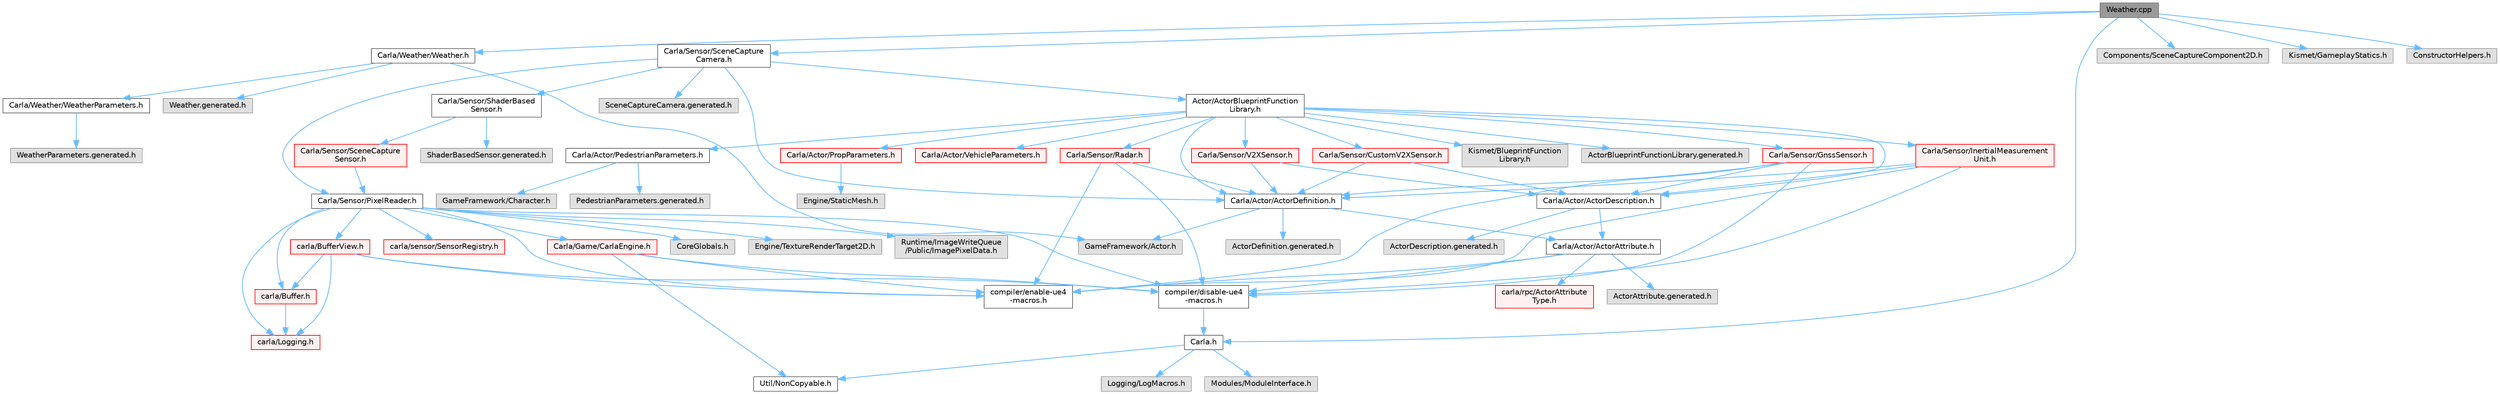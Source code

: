 digraph "Weather.cpp"
{
 // INTERACTIVE_SVG=YES
 // LATEX_PDF_SIZE
  bgcolor="transparent";
  edge [fontname=Helvetica,fontsize=10,labelfontname=Helvetica,labelfontsize=10];
  node [fontname=Helvetica,fontsize=10,shape=box,height=0.2,width=0.4];
  Node1 [id="Node000001",label="Weather.cpp",height=0.2,width=0.4,color="gray40", fillcolor="grey60", style="filled", fontcolor="black",tooltip=" "];
  Node1 -> Node2 [id="edge1_Node000001_Node000002",color="steelblue1",style="solid",tooltip=" "];
  Node2 [id="Node000002",label="Carla.h",height=0.2,width=0.4,color="grey40", fillcolor="white", style="filled",URL="$d7/d7d/Carla_8h.html",tooltip=" "];
  Node2 -> Node3 [id="edge2_Node000002_Node000003",color="steelblue1",style="solid",tooltip=" "];
  Node3 [id="Node000003",label="Util/NonCopyable.h",height=0.2,width=0.4,color="grey40", fillcolor="white", style="filled",URL="$d4/d57/Unreal_2CarlaUE4_2Plugins_2Carla_2Source_2Carla_2Util_2NonCopyable_8h.html",tooltip=" "];
  Node2 -> Node4 [id="edge3_Node000002_Node000004",color="steelblue1",style="solid",tooltip=" "];
  Node4 [id="Node000004",label="Logging/LogMacros.h",height=0.2,width=0.4,color="grey60", fillcolor="#E0E0E0", style="filled",tooltip=" "];
  Node2 -> Node5 [id="edge4_Node000002_Node000005",color="steelblue1",style="solid",tooltip=" "];
  Node5 [id="Node000005",label="Modules/ModuleInterface.h",height=0.2,width=0.4,color="grey60", fillcolor="#E0E0E0", style="filled",tooltip=" "];
  Node1 -> Node6 [id="edge5_Node000001_Node000006",color="steelblue1",style="solid",tooltip=" "];
  Node6 [id="Node000006",label="Carla/Weather/Weather.h",height=0.2,width=0.4,color="grey40", fillcolor="white", style="filled",URL="$d5/d65/Weather_8h.html",tooltip=" "];
  Node6 -> Node7 [id="edge6_Node000006_Node000007",color="steelblue1",style="solid",tooltip=" "];
  Node7 [id="Node000007",label="GameFramework/Actor.h",height=0.2,width=0.4,color="grey60", fillcolor="#E0E0E0", style="filled",tooltip=" "];
  Node6 -> Node8 [id="edge7_Node000006_Node000008",color="steelblue1",style="solid",tooltip=" "];
  Node8 [id="Node000008",label="Carla/Weather/WeatherParameters.h",height=0.2,width=0.4,color="grey40", fillcolor="white", style="filled",URL="$dc/d22/Unreal_2CarlaUE4_2Plugins_2Carla_2Source_2Carla_2Weather_2WeatherParameters_8h.html",tooltip=" "];
  Node8 -> Node9 [id="edge8_Node000008_Node000009",color="steelblue1",style="solid",tooltip=" "];
  Node9 [id="Node000009",label="WeatherParameters.generated.h",height=0.2,width=0.4,color="grey60", fillcolor="#E0E0E0", style="filled",tooltip=" "];
  Node6 -> Node10 [id="edge9_Node000006_Node000010",color="steelblue1",style="solid",tooltip=" "];
  Node10 [id="Node000010",label="Weather.generated.h",height=0.2,width=0.4,color="grey60", fillcolor="#E0E0E0", style="filled",tooltip=" "];
  Node1 -> Node11 [id="edge10_Node000001_Node000011",color="steelblue1",style="solid",tooltip=" "];
  Node11 [id="Node000011",label="Carla/Sensor/SceneCapture\lCamera.h",height=0.2,width=0.4,color="grey40", fillcolor="white", style="filled",URL="$dc/d56/SceneCaptureCamera_8h.html",tooltip=" "];
  Node11 -> Node12 [id="edge11_Node000011_Node000012",color="steelblue1",style="solid",tooltip=" "];
  Node12 [id="Node000012",label="Carla/Actor/ActorDefinition.h",height=0.2,width=0.4,color="grey40", fillcolor="white", style="filled",URL="$d0/d65/Unreal_2CarlaUE4_2Plugins_2Carla_2Source_2Carla_2Actor_2ActorDefinition_8h.html",tooltip=" "];
  Node12 -> Node13 [id="edge12_Node000012_Node000013",color="steelblue1",style="solid",tooltip=" "];
  Node13 [id="Node000013",label="Carla/Actor/ActorAttribute.h",height=0.2,width=0.4,color="grey40", fillcolor="white", style="filled",URL="$d6/d1a/Unreal_2CarlaUE4_2Plugins_2Carla_2Source_2Carla_2Actor_2ActorAttribute_8h.html",tooltip=" "];
  Node13 -> Node14 [id="edge13_Node000013_Node000014",color="steelblue1",style="solid",tooltip=" "];
  Node14 [id="Node000014",label="compiler/disable-ue4\l-macros.h",height=0.2,width=0.4,color="grey40", fillcolor="white", style="filled",URL="$d2/d02/disable-ue4-macros_8h.html",tooltip=" "];
  Node14 -> Node2 [id="edge14_Node000014_Node000002",color="steelblue1",style="solid",tooltip=" "];
  Node13 -> Node15 [id="edge15_Node000013_Node000015",color="steelblue1",style="solid",tooltip=" "];
  Node15 [id="Node000015",label="carla/rpc/ActorAttribute\lType.h",height=0.2,width=0.4,color="red", fillcolor="#FFF0F0", style="filled",URL="$d8/d81/ActorAttributeType_8h.html",tooltip=" "];
  Node13 -> Node17 [id="edge16_Node000013_Node000017",color="steelblue1",style="solid",tooltip=" "];
  Node17 [id="Node000017",label="compiler/enable-ue4\l-macros.h",height=0.2,width=0.4,color="grey40", fillcolor="white", style="filled",URL="$d9/da2/enable-ue4-macros_8h.html",tooltip=" "];
  Node13 -> Node18 [id="edge17_Node000013_Node000018",color="steelblue1",style="solid",tooltip=" "];
  Node18 [id="Node000018",label="ActorAttribute.generated.h",height=0.2,width=0.4,color="grey60", fillcolor="#E0E0E0", style="filled",tooltip=" "];
  Node12 -> Node7 [id="edge18_Node000012_Node000007",color="steelblue1",style="solid",tooltip=" "];
  Node12 -> Node19 [id="edge19_Node000012_Node000019",color="steelblue1",style="solid",tooltip=" "];
  Node19 [id="Node000019",label="ActorDefinition.generated.h",height=0.2,width=0.4,color="grey60", fillcolor="#E0E0E0", style="filled",tooltip=" "];
  Node11 -> Node20 [id="edge20_Node000011_Node000020",color="steelblue1",style="solid",tooltip=" "];
  Node20 [id="Node000020",label="Actor/ActorBlueprintFunction\lLibrary.h",height=0.2,width=0.4,color="grey40", fillcolor="white", style="filled",URL="$d7/dda/ActorBlueprintFunctionLibrary_8h.html",tooltip=" "];
  Node20 -> Node12 [id="edge21_Node000020_Node000012",color="steelblue1",style="solid",tooltip=" "];
  Node20 -> Node21 [id="edge22_Node000020_Node000021",color="steelblue1",style="solid",tooltip=" "];
  Node21 [id="Node000021",label="Carla/Actor/ActorDescription.h",height=0.2,width=0.4,color="grey40", fillcolor="white", style="filled",URL="$d4/de6/Unreal_2CarlaUE4_2Plugins_2Carla_2Source_2Carla_2Actor_2ActorDescription_8h.html",tooltip=" "];
  Node21 -> Node13 [id="edge23_Node000021_Node000013",color="steelblue1",style="solid",tooltip=" "];
  Node21 -> Node22 [id="edge24_Node000021_Node000022",color="steelblue1",style="solid",tooltip=" "];
  Node22 [id="Node000022",label="ActorDescription.generated.h",height=0.2,width=0.4,color="grey60", fillcolor="#E0E0E0", style="filled",tooltip=" "];
  Node20 -> Node23 [id="edge25_Node000020_Node000023",color="steelblue1",style="solid",tooltip=" "];
  Node23 [id="Node000023",label="Carla/Actor/PedestrianParameters.h",height=0.2,width=0.4,color="grey40", fillcolor="white", style="filled",URL="$d5/dca/PedestrianParameters_8h.html",tooltip=" "];
  Node23 -> Node24 [id="edge26_Node000023_Node000024",color="steelblue1",style="solid",tooltip=" "];
  Node24 [id="Node000024",label="GameFramework/Character.h",height=0.2,width=0.4,color="grey60", fillcolor="#E0E0E0", style="filled",tooltip=" "];
  Node23 -> Node25 [id="edge27_Node000023_Node000025",color="steelblue1",style="solid",tooltip=" "];
  Node25 [id="Node000025",label="PedestrianParameters.generated.h",height=0.2,width=0.4,color="grey60", fillcolor="#E0E0E0", style="filled",tooltip=" "];
  Node20 -> Node26 [id="edge28_Node000020_Node000026",color="steelblue1",style="solid",tooltip=" "];
  Node26 [id="Node000026",label="Carla/Actor/PropParameters.h",height=0.2,width=0.4,color="red", fillcolor="#FFF0F0", style="filled",URL="$dc/d01/PropParameters_8h.html",tooltip=" "];
  Node26 -> Node27 [id="edge29_Node000026_Node000027",color="steelblue1",style="solid",tooltip=" "];
  Node27 [id="Node000027",label="Engine/StaticMesh.h",height=0.2,width=0.4,color="grey60", fillcolor="#E0E0E0", style="filled",tooltip=" "];
  Node20 -> Node29 [id="edge30_Node000020_Node000029",color="steelblue1",style="solid",tooltip=" "];
  Node29 [id="Node000029",label="Carla/Actor/VehicleParameters.h",height=0.2,width=0.4,color="red", fillcolor="#FFF0F0", style="filled",URL="$d1/d1b/VehicleParameters_8h.html",tooltip=" "];
  Node20 -> Node72 [id="edge31_Node000020_Node000072",color="steelblue1",style="solid",tooltip=" "];
  Node72 [id="Node000072",label="Carla/Sensor/GnssSensor.h",height=0.2,width=0.4,color="red", fillcolor="#FFF0F0", style="filled",URL="$d9/d73/GnssSensor_8h.html",tooltip=" "];
  Node72 -> Node12 [id="edge32_Node000072_Node000012",color="steelblue1",style="solid",tooltip=" "];
  Node72 -> Node21 [id="edge33_Node000072_Node000021",color="steelblue1",style="solid",tooltip=" "];
  Node72 -> Node14 [id="edge34_Node000072_Node000014",color="steelblue1",style="solid",tooltip=" "];
  Node72 -> Node17 [id="edge35_Node000072_Node000017",color="steelblue1",style="solid",tooltip=" "];
  Node20 -> Node350 [id="edge36_Node000020_Node000350",color="steelblue1",style="solid",tooltip=" "];
  Node350 [id="Node000350",label="Carla/Sensor/Radar.h",height=0.2,width=0.4,color="red", fillcolor="#FFF0F0", style="filled",URL="$d6/de9/Radar_8h.html",tooltip=" "];
  Node350 -> Node12 [id="edge37_Node000350_Node000012",color="steelblue1",style="solid",tooltip=" "];
  Node350 -> Node14 [id="edge38_Node000350_Node000014",color="steelblue1",style="solid",tooltip=" "];
  Node350 -> Node17 [id="edge39_Node000350_Node000017",color="steelblue1",style="solid",tooltip=" "];
  Node20 -> Node352 [id="edge40_Node000020_Node000352",color="steelblue1",style="solid",tooltip=" "];
  Node352 [id="Node000352",label="Carla/Sensor/InertialMeasurement\lUnit.h",height=0.2,width=0.4,color="red", fillcolor="#FFF0F0", style="filled",URL="$d7/dfa/InertialMeasurementUnit_8h.html",tooltip=" "];
  Node352 -> Node12 [id="edge41_Node000352_Node000012",color="steelblue1",style="solid",tooltip=" "];
  Node352 -> Node21 [id="edge42_Node000352_Node000021",color="steelblue1",style="solid",tooltip=" "];
  Node352 -> Node14 [id="edge43_Node000352_Node000014",color="steelblue1",style="solid",tooltip=" "];
  Node352 -> Node17 [id="edge44_Node000352_Node000017",color="steelblue1",style="solid",tooltip=" "];
  Node20 -> Node354 [id="edge45_Node000020_Node000354",color="steelblue1",style="solid",tooltip=" "];
  Node354 [id="Node000354",label="Carla/Sensor/V2XSensor.h",height=0.2,width=0.4,color="red", fillcolor="#FFF0F0", style="filled",URL="$d1/d71/V2XSensor_8h.html",tooltip=" "];
  Node354 -> Node12 [id="edge46_Node000354_Node000012",color="steelblue1",style="solid",tooltip=" "];
  Node354 -> Node21 [id="edge47_Node000354_Node000021",color="steelblue1",style="solid",tooltip=" "];
  Node20 -> Node359 [id="edge48_Node000020_Node000359",color="steelblue1",style="solid",tooltip=" "];
  Node359 [id="Node000359",label="Carla/Sensor/CustomV2XSensor.h",height=0.2,width=0.4,color="red", fillcolor="#FFF0F0", style="filled",URL="$df/d4b/CustomV2XSensor_8h.html",tooltip=" "];
  Node359 -> Node12 [id="edge49_Node000359_Node000012",color="steelblue1",style="solid",tooltip=" "];
  Node359 -> Node21 [id="edge50_Node000359_Node000021",color="steelblue1",style="solid",tooltip=" "];
  Node20 -> Node275 [id="edge51_Node000020_Node000275",color="steelblue1",style="solid",tooltip=" "];
  Node275 [id="Node000275",label="Kismet/BlueprintFunction\lLibrary.h",height=0.2,width=0.4,color="grey60", fillcolor="#E0E0E0", style="filled",tooltip=" "];
  Node20 -> Node361 [id="edge52_Node000020_Node000361",color="steelblue1",style="solid",tooltip=" "];
  Node361 [id="Node000361",label="ActorBlueprintFunctionLibrary.generated.h",height=0.2,width=0.4,color="grey60", fillcolor="#E0E0E0", style="filled",tooltip=" "];
  Node11 -> Node362 [id="edge53_Node000011_Node000362",color="steelblue1",style="solid",tooltip=" "];
  Node362 [id="Node000362",label="Carla/Sensor/PixelReader.h",height=0.2,width=0.4,color="grey40", fillcolor="white", style="filled",URL="$df/d2e/PixelReader_8h.html",tooltip=" "];
  Node362 -> Node363 [id="edge54_Node000362_Node000363",color="steelblue1",style="solid",tooltip=" "];
  Node363 [id="Node000363",label="CoreGlobals.h",height=0.2,width=0.4,color="grey60", fillcolor="#E0E0E0", style="filled",tooltip=" "];
  Node362 -> Node364 [id="edge55_Node000362_Node000364",color="steelblue1",style="solid",tooltip=" "];
  Node364 [id="Node000364",label="Engine/TextureRenderTarget2D.h",height=0.2,width=0.4,color="grey60", fillcolor="#E0E0E0", style="filled",tooltip=" "];
  Node362 -> Node365 [id="edge56_Node000362_Node000365",color="steelblue1",style="solid",tooltip=" "];
  Node365 [id="Node000365",label="Runtime/ImageWriteQueue\l/Public/ImagePixelData.h",height=0.2,width=0.4,color="grey60", fillcolor="#E0E0E0", style="filled",tooltip=" "];
  Node362 -> Node343 [id="edge57_Node000362_Node000343",color="steelblue1",style="solid",tooltip=" "];
  Node343 [id="Node000343",label="Carla/Game/CarlaEngine.h",height=0.2,width=0.4,color="red", fillcolor="#FFF0F0", style="filled",URL="$d0/d11/CarlaEngine_8h.html",tooltip=" "];
  Node343 -> Node3 [id="edge58_Node000343_Node000003",color="steelblue1",style="solid",tooltip=" "];
  Node343 -> Node14 [id="edge59_Node000343_Node000014",color="steelblue1",style="solid",tooltip=" "];
  Node343 -> Node17 [id="edge60_Node000343_Node000017",color="steelblue1",style="solid",tooltip=" "];
  Node362 -> Node14 [id="edge61_Node000362_Node000014",color="steelblue1",style="solid",tooltip=" "];
  Node362 -> Node87 [id="edge62_Node000362_Node000087",color="steelblue1",style="solid",tooltip=" "];
  Node87 [id="Node000087",label="carla/Logging.h",height=0.2,width=0.4,color="red", fillcolor="#FFF0F0", style="filled",URL="$de/d87/Logging_8h.html",tooltip=" "];
  Node362 -> Node82 [id="edge63_Node000362_Node000082",color="steelblue1",style="solid",tooltip=" "];
  Node82 [id="Node000082",label="carla/Buffer.h",height=0.2,width=0.4,color="red", fillcolor="#FFF0F0", style="filled",URL="$d2/dda/carla_2Buffer_8h.html",tooltip=" "];
  Node82 -> Node87 [id="edge64_Node000082_Node000087",color="steelblue1",style="solid",tooltip=" "];
  Node362 -> Node134 [id="edge65_Node000362_Node000134",color="steelblue1",style="solid",tooltip=" "];
  Node134 [id="Node000134",label="carla/BufferView.h",height=0.2,width=0.4,color="red", fillcolor="#FFF0F0", style="filled",URL="$d8/dee/BufferView_8h.html",tooltip=" "];
  Node134 -> Node82 [id="edge66_Node000134_Node000082",color="steelblue1",style="solid",tooltip=" "];
  Node134 -> Node87 [id="edge67_Node000134_Node000087",color="steelblue1",style="solid",tooltip=" "];
  Node134 -> Node17 [id="edge68_Node000134_Node000017",color="steelblue1",style="solid",tooltip=" "];
  Node134 -> Node14 [id="edge69_Node000134_Node000014",color="steelblue1",style="solid",tooltip=" "];
  Node362 -> Node122 [id="edge70_Node000362_Node000122",color="steelblue1",style="solid",tooltip=" "];
  Node122 [id="Node000122",label="carla/sensor/SensorRegistry.h",height=0.2,width=0.4,color="red", fillcolor="#FFF0F0", style="filled",URL="$d4/d03/SensorRegistry_8h.html",tooltip=" "];
  Node362 -> Node17 [id="edge71_Node000362_Node000017",color="steelblue1",style="solid",tooltip=" "];
  Node11 -> Node366 [id="edge72_Node000011_Node000366",color="steelblue1",style="solid",tooltip=" "];
  Node366 [id="Node000366",label="Carla/Sensor/ShaderBased\lSensor.h",height=0.2,width=0.4,color="grey40", fillcolor="white", style="filled",URL="$da/d69/ShaderBasedSensor_8h.html",tooltip=" "];
  Node366 -> Node367 [id="edge73_Node000366_Node000367",color="steelblue1",style="solid",tooltip=" "];
  Node367 [id="Node000367",label="Carla/Sensor/SceneCapture\lSensor.h",height=0.2,width=0.4,color="red", fillcolor="#FFF0F0", style="filled",URL="$d8/d95/SceneCaptureSensor_8h.html",tooltip=" "];
  Node367 -> Node362 [id="edge74_Node000367_Node000362",color="steelblue1",style="solid",tooltip=" "];
  Node366 -> Node375 [id="edge75_Node000366_Node000375",color="steelblue1",style="solid",tooltip=" "];
  Node375 [id="Node000375",label="ShaderBasedSensor.generated.h",height=0.2,width=0.4,color="grey60", fillcolor="#E0E0E0", style="filled",tooltip=" "];
  Node11 -> Node376 [id="edge76_Node000011_Node000376",color="steelblue1",style="solid",tooltip=" "];
  Node376 [id="Node000376",label="SceneCaptureCamera.generated.h",height=0.2,width=0.4,color="grey60", fillcolor="#E0E0E0", style="filled",tooltip=" "];
  Node1 -> Node369 [id="edge77_Node000001_Node000369",color="steelblue1",style="solid",tooltip=" "];
  Node369 [id="Node000369",label="Components/SceneCaptureComponent2D.h",height=0.2,width=0.4,color="grey60", fillcolor="#E0E0E0", style="filled",tooltip=" "];
  Node1 -> Node377 [id="edge78_Node000001_Node000377",color="steelblue1",style="solid",tooltip=" "];
  Node377 [id="Node000377",label="Kismet/GameplayStatics.h",height=0.2,width=0.4,color="grey60", fillcolor="#E0E0E0", style="filled",tooltip=" "];
  Node1 -> Node378 [id="edge79_Node000001_Node000378",color="steelblue1",style="solid",tooltip=" "];
  Node378 [id="Node000378",label="ConstructorHelpers.h",height=0.2,width=0.4,color="grey60", fillcolor="#E0E0E0", style="filled",tooltip=" "];
}

